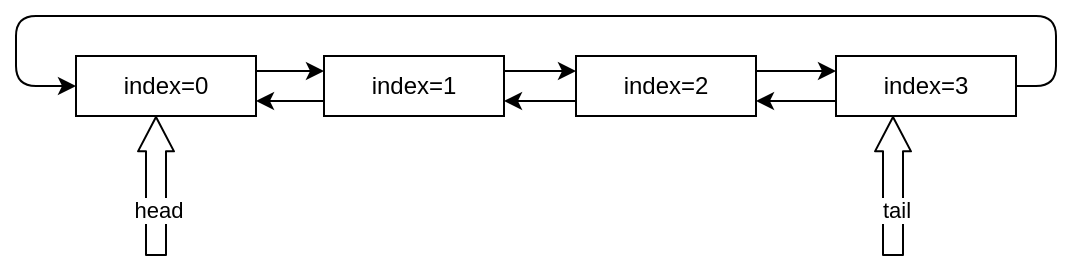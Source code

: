 <mxfile>
    <diagram id="ONJXQjqpUjYTkZw0kCR5" name="第 1 页">
        <mxGraphModel dx="896" dy="607" grid="1" gridSize="10" guides="1" tooltips="1" connect="1" arrows="1" fold="1" page="1" pageScale="1" pageWidth="827" pageHeight="1169" math="0" shadow="0">
            <root>
                <mxCell id="0"/>
                <mxCell id="1" parent="0"/>
                <mxCell id="18" style="edgeStyle=none;html=1;exitX=1;exitY=0.25;exitDx=0;exitDy=0;entryX=0;entryY=0.25;entryDx=0;entryDy=0;" parent="1" source="2" target="9" edge="1">
                    <mxGeometry relative="1" as="geometry"/>
                </mxCell>
                <mxCell id="2" value="index=0" style="rounded=0;whiteSpace=wrap;html=1;" parent="1" vertex="1">
                    <mxGeometry x="160" y="210" width="90" height="30" as="geometry"/>
                </mxCell>
                <mxCell id="4" value="" style="shape=flexArrow;endArrow=classic;html=1;endWidth=7;endSize=5.39;" parent="1" edge="1">
                    <mxGeometry width="50" height="50" relative="1" as="geometry">
                        <mxPoint x="200" y="310" as="sourcePoint"/>
                        <mxPoint x="200" y="240" as="targetPoint"/>
                    </mxGeometry>
                </mxCell>
                <mxCell id="5" value="head&lt;br&gt;" style="edgeLabel;html=1;align=center;verticalAlign=middle;resizable=0;points=[];" parent="4" vertex="1" connectable="0">
                    <mxGeometry x="-0.333" y="-1" relative="1" as="geometry">
                        <mxPoint as="offset"/>
                    </mxGeometry>
                </mxCell>
                <mxCell id="19" style="edgeStyle=none;html=1;exitX=0;exitY=0.75;exitDx=0;exitDy=0;entryX=1;entryY=0.75;entryDx=0;entryDy=0;" parent="1" source="9" target="2" edge="1">
                    <mxGeometry relative="1" as="geometry"/>
                </mxCell>
                <mxCell id="20" style="edgeStyle=none;html=1;exitX=1;exitY=0.25;exitDx=0;exitDy=0;entryX=0;entryY=0.25;entryDx=0;entryDy=0;" parent="1" source="9" target="12" edge="1">
                    <mxGeometry relative="1" as="geometry"/>
                </mxCell>
                <mxCell id="9" value="index=1" style="rounded=0;whiteSpace=wrap;html=1;" parent="1" vertex="1">
                    <mxGeometry x="284" y="210" width="90" height="30" as="geometry"/>
                </mxCell>
                <mxCell id="22" style="edgeStyle=none;html=1;exitX=0;exitY=0.75;exitDx=0;exitDy=0;entryX=1;entryY=0.75;entryDx=0;entryDy=0;" parent="1" source="12" target="9" edge="1">
                    <mxGeometry relative="1" as="geometry">
                        <mxPoint x="380" y="233" as="targetPoint"/>
                    </mxGeometry>
                </mxCell>
                <mxCell id="23" style="edgeStyle=none;html=1;exitX=1;exitY=0.25;exitDx=0;exitDy=0;entryX=0;entryY=0.25;entryDx=0;entryDy=0;" parent="1" source="12" target="17" edge="1">
                    <mxGeometry relative="1" as="geometry"/>
                </mxCell>
                <mxCell id="12" value="index=2" style="rounded=0;whiteSpace=wrap;html=1;" parent="1" vertex="1">
                    <mxGeometry x="410" y="210" width="90" height="30" as="geometry"/>
                </mxCell>
                <mxCell id="15" value="" style="shape=flexArrow;endArrow=classic;html=1;endWidth=7;endSize=5.39;" parent="1" edge="1">
                    <mxGeometry width="50" height="50" relative="1" as="geometry">
                        <mxPoint x="568.5" y="310" as="sourcePoint"/>
                        <mxPoint x="568.5" y="240" as="targetPoint"/>
                    </mxGeometry>
                </mxCell>
                <mxCell id="16" value="tail" style="edgeLabel;html=1;align=center;verticalAlign=middle;resizable=0;points=[];" parent="15" vertex="1" connectable="0">
                    <mxGeometry x="-0.333" y="-1" relative="1" as="geometry">
                        <mxPoint as="offset"/>
                    </mxGeometry>
                </mxCell>
                <mxCell id="24" style="edgeStyle=none;html=1;exitX=0;exitY=0.75;exitDx=0;exitDy=0;entryX=1;entryY=0.75;entryDx=0;entryDy=0;" parent="1" source="17" target="12" edge="1">
                    <mxGeometry relative="1" as="geometry"/>
                </mxCell>
                <mxCell id="27" style="edgeStyle=orthogonalEdgeStyle;html=1;exitX=1;exitY=0.5;exitDx=0;exitDy=0;" parent="1" source="17" target="2" edge="1">
                    <mxGeometry relative="1" as="geometry">
                        <mxPoint x="130" y="240" as="targetPoint"/>
                        <Array as="points">
                            <mxPoint x="650" y="225"/>
                            <mxPoint x="650" y="190"/>
                            <mxPoint x="130" y="190"/>
                            <mxPoint x="130" y="225"/>
                        </Array>
                    </mxGeometry>
                </mxCell>
                <mxCell id="17" value="index=3" style="rounded=0;whiteSpace=wrap;html=1;" parent="1" vertex="1">
                    <mxGeometry x="540" y="210" width="90" height="30" as="geometry"/>
                </mxCell>
            </root>
        </mxGraphModel>
    </diagram>
</mxfile>